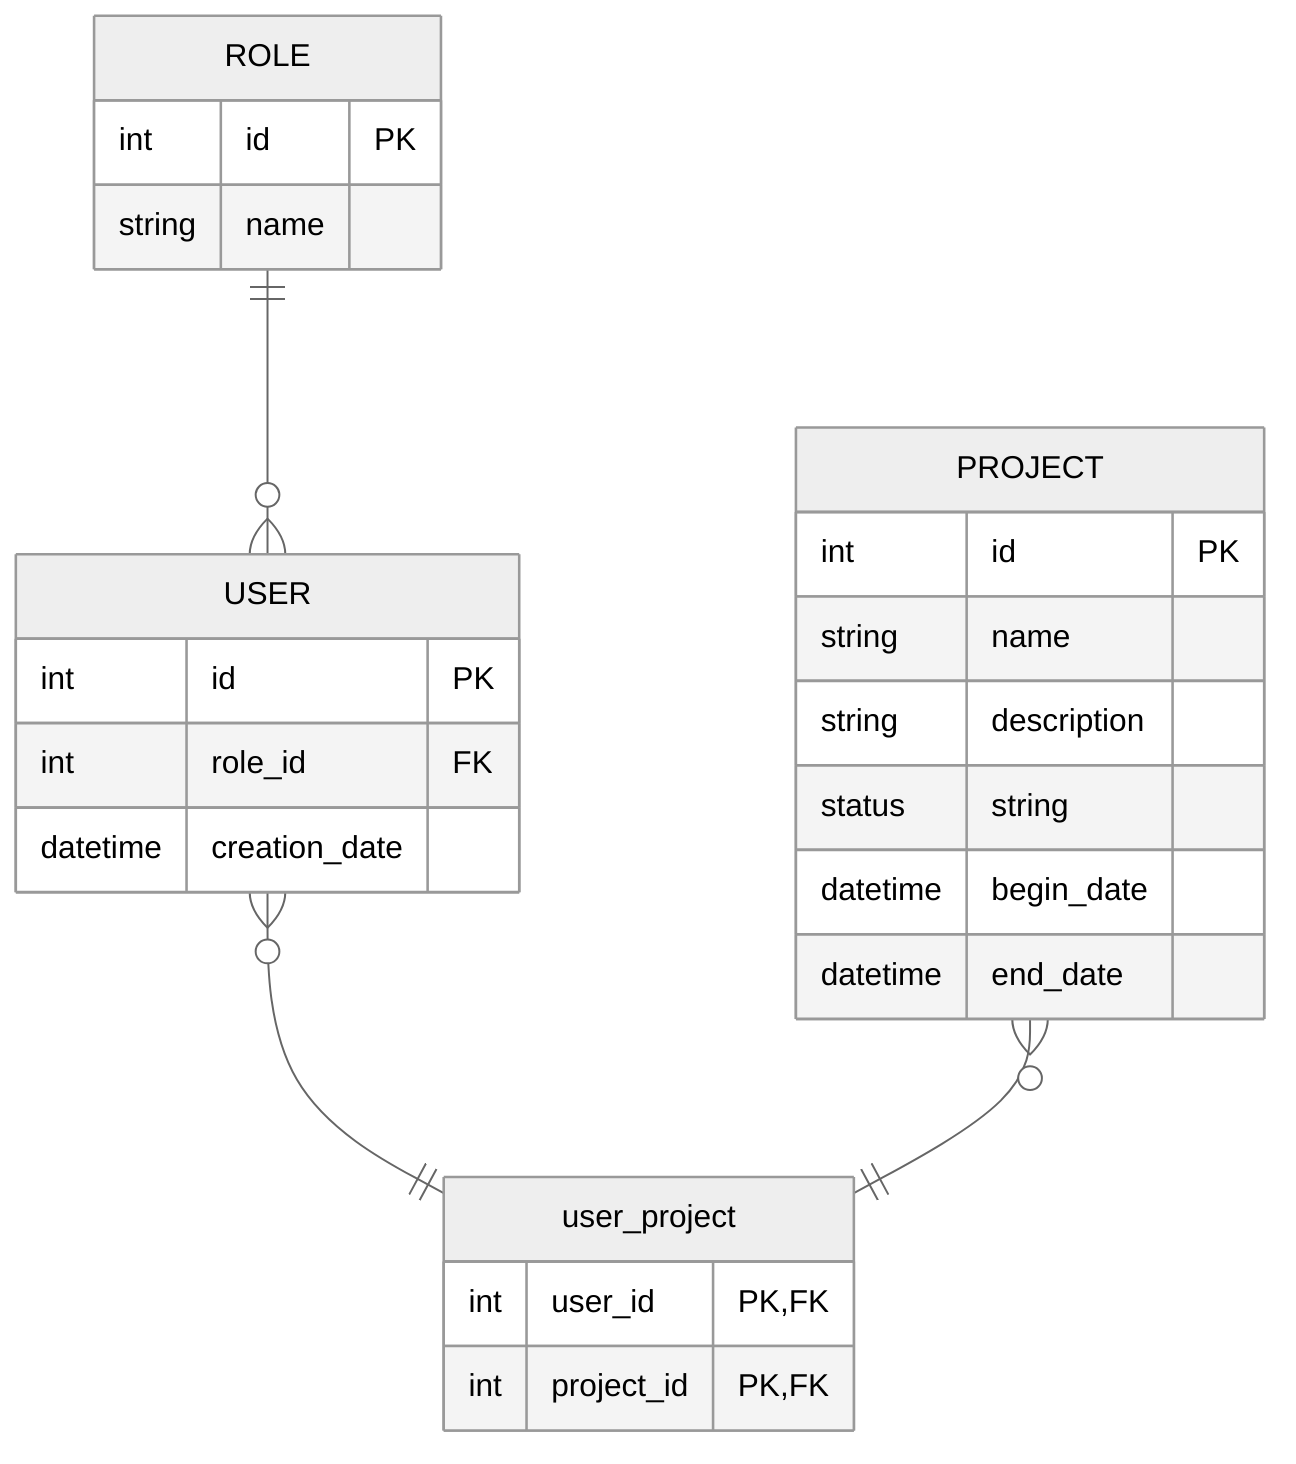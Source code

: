 ---
config:
  theme: neutral
---
erDiagram
    USER {
        int id PK 
        int role_id FK
        datetime creation_date
    }
    ROLE {
        int id PK
        string name
    }
    PROJECT {
        int id PK
        string name
        string description
        status string
        datetime begin_date
        datetime end_date
    }
    user_project {
        int user_id PK, FK
        int project_id PK, FK
    }
    ROLE ||--o{ USER : ""
    USER }o--|| user_project : ""
    PROJECT }o--|| user_project : ""